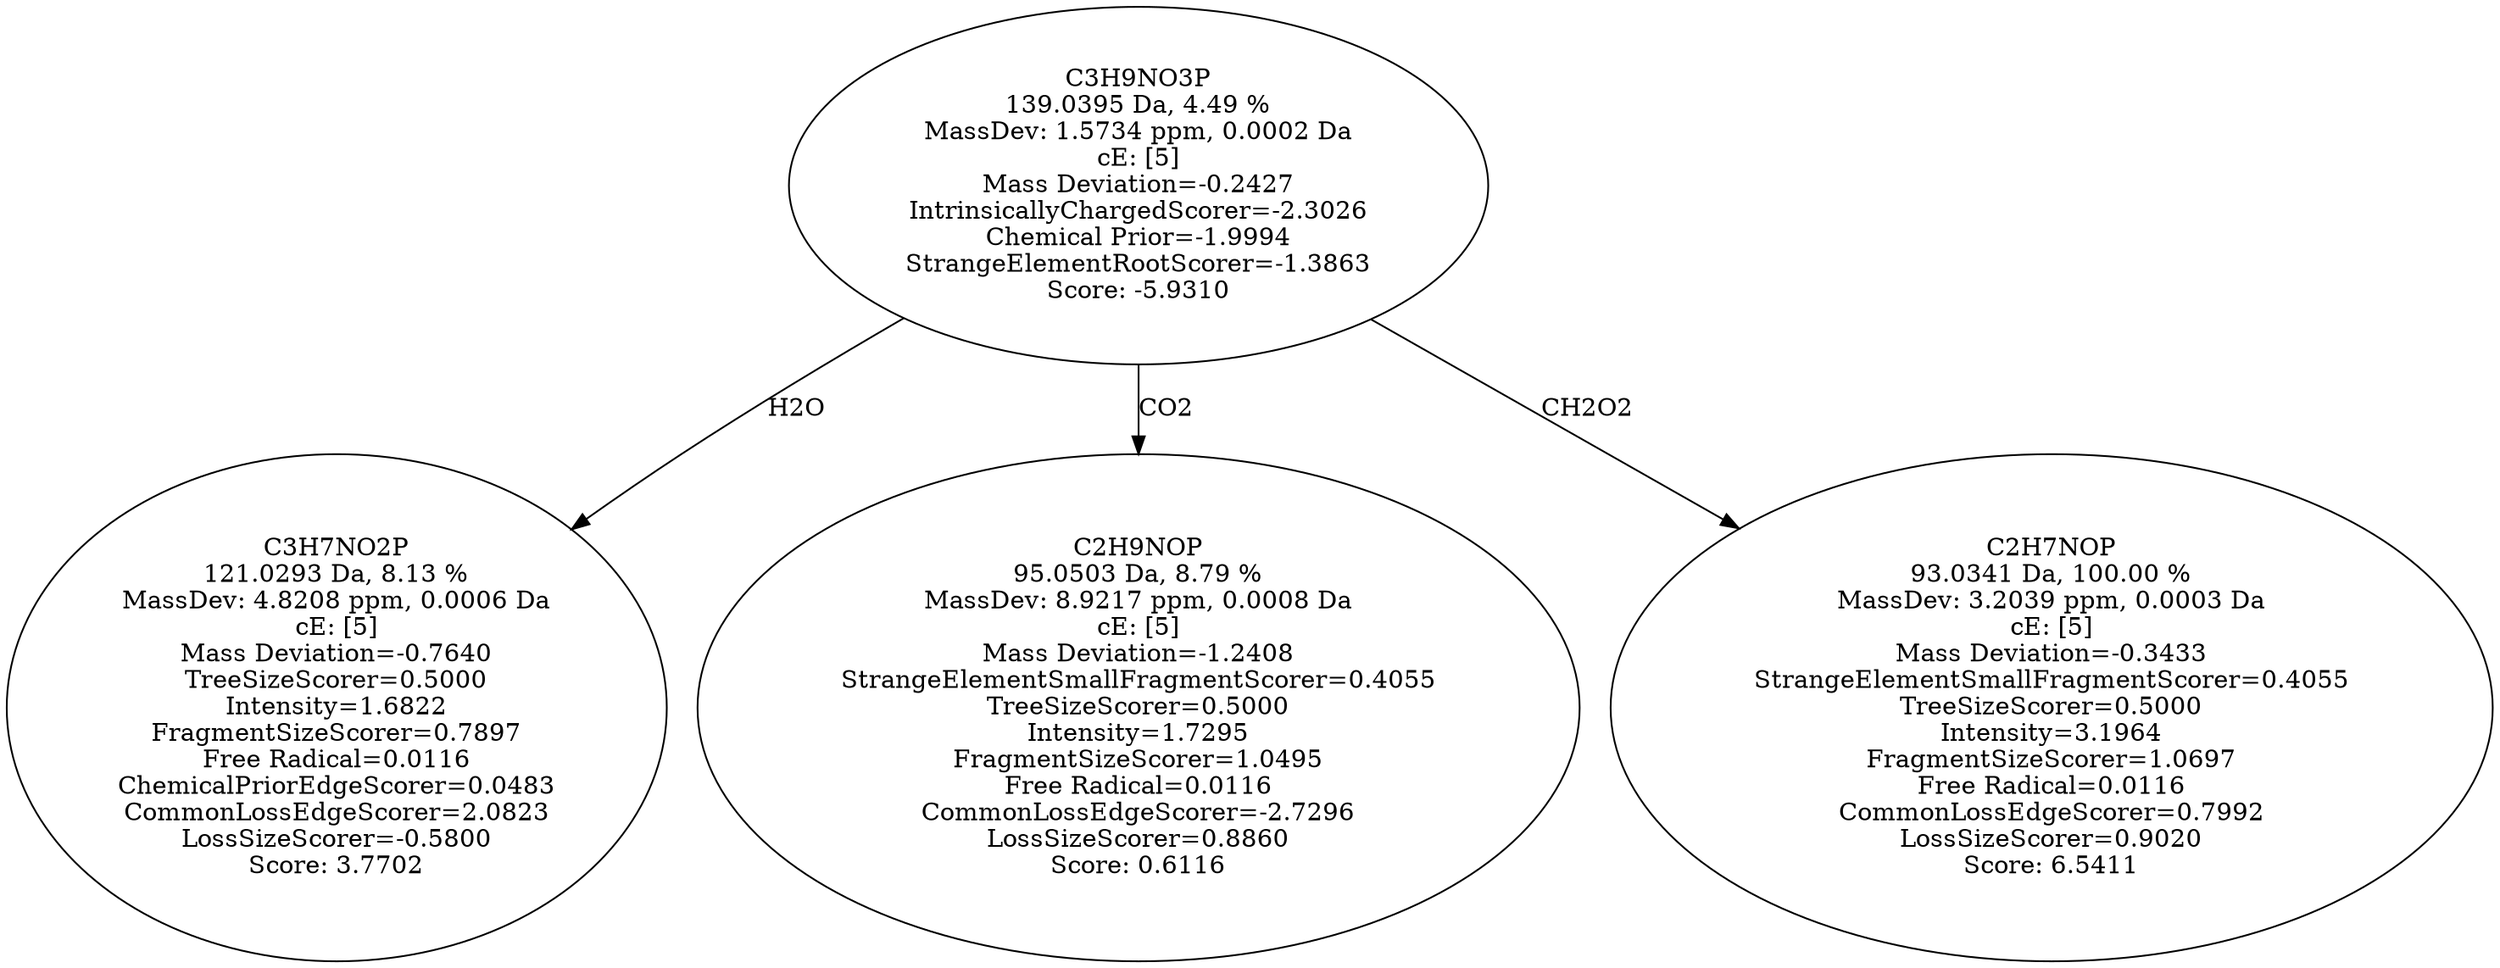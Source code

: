 strict digraph {
v1 [label="C3H7NO2P\n121.0293 Da, 8.13 %\nMassDev: 4.8208 ppm, 0.0006 Da\ncE: [5]\nMass Deviation=-0.7640\nTreeSizeScorer=0.5000\nIntensity=1.6822\nFragmentSizeScorer=0.7897\nFree Radical=0.0116\nChemicalPriorEdgeScorer=0.0483\nCommonLossEdgeScorer=2.0823\nLossSizeScorer=-0.5800\nScore: 3.7702"];
v2 [label="C2H9NOP\n95.0503 Da, 8.79 %\nMassDev: 8.9217 ppm, 0.0008 Da\ncE: [5]\nMass Deviation=-1.2408\nStrangeElementSmallFragmentScorer=0.4055\nTreeSizeScorer=0.5000\nIntensity=1.7295\nFragmentSizeScorer=1.0495\nFree Radical=0.0116\nCommonLossEdgeScorer=-2.7296\nLossSizeScorer=0.8860\nScore: 0.6116"];
v3 [label="C2H7NOP\n93.0341 Da, 100.00 %\nMassDev: 3.2039 ppm, 0.0003 Da\ncE: [5]\nMass Deviation=-0.3433\nStrangeElementSmallFragmentScorer=0.4055\nTreeSizeScorer=0.5000\nIntensity=3.1964\nFragmentSizeScorer=1.0697\nFree Radical=0.0116\nCommonLossEdgeScorer=0.7992\nLossSizeScorer=0.9020\nScore: 6.5411"];
v4 [label="C3H9NO3P\n139.0395 Da, 4.49 %\nMassDev: 1.5734 ppm, 0.0002 Da\ncE: [5]\nMass Deviation=-0.2427\nIntrinsicallyChargedScorer=-2.3026\nChemical Prior=-1.9994\nStrangeElementRootScorer=-1.3863\nScore: -5.9310"];
v4 -> v1 [label="H2O"];
v4 -> v2 [label="CO2"];
v4 -> v3 [label="CH2O2"];
}
